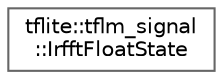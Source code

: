 digraph "Graphical Class Hierarchy"
{
 // LATEX_PDF_SIZE
  bgcolor="transparent";
  edge [fontname=Helvetica,fontsize=10,labelfontname=Helvetica,labelfontsize=10];
  node [fontname=Helvetica,fontsize=10,shape=box,height=0.2,width=0.4];
  rankdir="LR";
  Node0 [id="Node000000",label="tflite::tflm_signal\l::IrfftFloatState",height=0.2,width=0.4,color="grey40", fillcolor="white", style="filled",URL="$structtflite_1_1tflm__signal_1_1_irfft_float_state.html",tooltip=" "];
}
